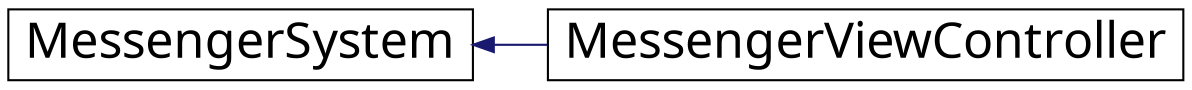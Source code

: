 digraph G
{
  edge [fontname="FreeSans.ttf",fontsize="24",labelfontname="FreeSans.ttf",labelfontsize="24"];
  node [fontname="FreeSans.ttf",fontsize="24",shape=record];
  rankdir=LR;
  Node1 [label="MessengerSystem",height=0.2,width=0.4,color="black", fillcolor="white", style="filled",URL="$dc/dc9/interface_messenger_system.html"];
  Node1 -> Node2 [dir=back,color="midnightblue",fontsize="24",style="solid",fontname="FreeSans.ttf"];
  Node2 [label="MessengerViewController",height=0.2,width=0.4,color="black", fillcolor="white", style="filled",URL="$d7/d34/interface_messenger_view_controller.html"];
}
